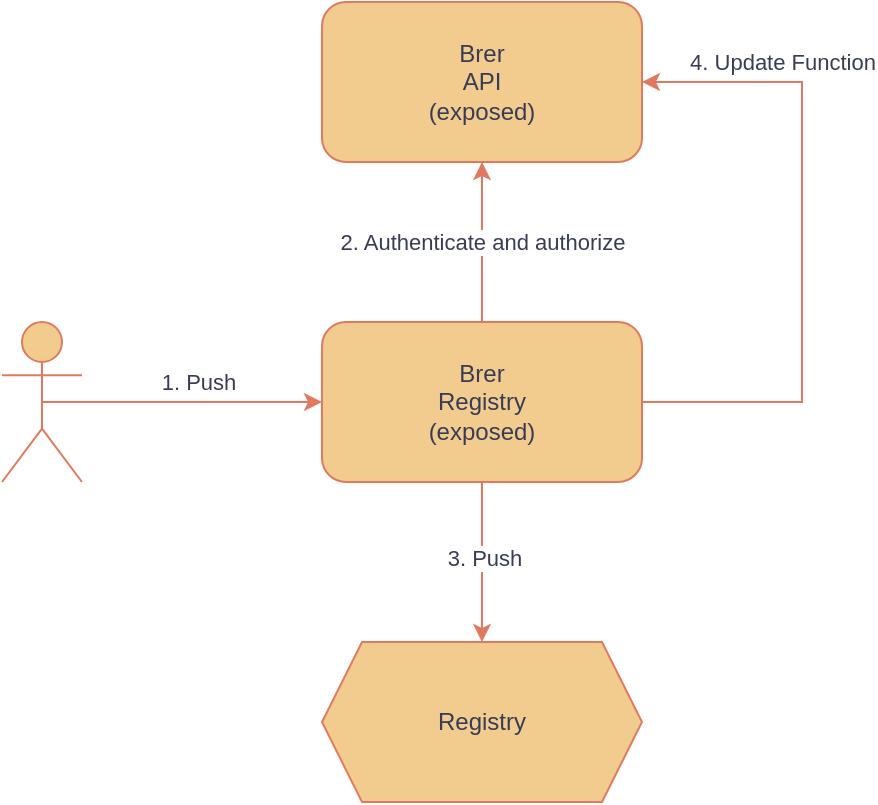 <mxfile version="22.1.3" type="device">
  <diagram id="OrzwV3mr8MmYFRWI4FPw" name="Page-1">
    <mxGraphModel dx="1728" dy="960" grid="1" gridSize="10" guides="1" tooltips="1" connect="1" arrows="1" fold="1" page="1" pageScale="1" pageWidth="1169" pageHeight="827" math="0" shadow="0">
      <root>
        <mxCell id="0" />
        <mxCell id="1" parent="0" />
        <mxCell id="DIRKOhyYY1kB8T5hL4NG-1" value="Registry" style="shape=hexagon;perimeter=hexagonPerimeter2;whiteSpace=wrap;html=1;fixedSize=1;labelBackgroundColor=none;fillColor=#F2CC8F;strokeColor=#E07A5F;fontColor=#393C56;" parent="1" vertex="1">
          <mxGeometry x="200" y="360" width="160" height="80" as="geometry" />
        </mxCell>
        <mxCell id="DIRKOhyYY1kB8T5hL4NG-2" value="" style="shape=umlActor;verticalLabelPosition=bottom;verticalAlign=top;html=1;outlineConnect=0;labelBackgroundColor=none;fillColor=#F2CC8F;strokeColor=#E07A5F;fontColor=#393C56;" parent="1" vertex="1">
          <mxGeometry x="40" y="200" width="40" height="80" as="geometry" />
        </mxCell>
        <mxCell id="DIRKOhyYY1kB8T5hL4NG-5" value="" style="endArrow=classic;html=1;rounded=0;exitX=0.5;exitY=0.5;exitDx=0;exitDy=0;exitPerimeter=0;labelBackgroundColor=none;fontColor=default;strokeColor=#E07A5F;entryX=0;entryY=0.5;entryDx=0;entryDy=0;edgeStyle=orthogonalEdgeStyle;" parent="1" source="DIRKOhyYY1kB8T5hL4NG-2" target="QY1sb0uudYHJONvEV0OL-1" edge="1">
          <mxGeometry width="50" height="50" relative="1" as="geometry">
            <mxPoint x="360" y="130" as="sourcePoint" />
            <mxPoint x="140" y="150" as="targetPoint" />
          </mxGeometry>
        </mxCell>
        <mxCell id="DIRKOhyYY1kB8T5hL4NG-6" value="1. Push" style="edgeLabel;html=1;align=center;verticalAlign=middle;resizable=0;points=[];labelBackgroundColor=default;fontColor=#393C56;" parent="DIRKOhyYY1kB8T5hL4NG-5" vertex="1" connectable="0">
          <mxGeometry x="-0.411" y="2" relative="1" as="geometry">
            <mxPoint x="37" y="-8" as="offset" />
          </mxGeometry>
        </mxCell>
        <mxCell id="vrF5SulU09djJEclyXpd-1" value="&lt;div&gt;Brer&lt;br&gt;&lt;/div&gt;&lt;div&gt;API&lt;/div&gt;&lt;div&gt;(exposed)&lt;br&gt;&lt;/div&gt;" style="rounded=1;whiteSpace=wrap;html=1;verticalAlign=middle;align=center;labelBackgroundColor=none;fillColor=#F2CC8F;strokeColor=#E07A5F;fontColor=#393C56;" parent="1" vertex="1">
          <mxGeometry x="200" y="40" width="160" height="80" as="geometry" />
        </mxCell>
        <mxCell id="QY1sb0uudYHJONvEV0OL-3" style="edgeStyle=orthogonalEdgeStyle;rounded=0;orthogonalLoop=1;jettySize=auto;html=1;exitX=0.5;exitY=0;exitDx=0;exitDy=0;entryX=0.5;entryY=1;entryDx=0;entryDy=0;strokeColor=#E07A5F;fontColor=#393C56;fillColor=#F2CC8F;" edge="1" parent="1" source="QY1sb0uudYHJONvEV0OL-1" target="vrF5SulU09djJEclyXpd-1">
          <mxGeometry relative="1" as="geometry" />
        </mxCell>
        <mxCell id="QY1sb0uudYHJONvEV0OL-4" value="&lt;div&gt;2. Authenticate and authorize&lt;br&gt;&lt;/div&gt;" style="edgeLabel;html=1;align=center;verticalAlign=middle;resizable=0;points=[];fontColor=#393C56;" vertex="1" connectable="0" parent="QY1sb0uudYHJONvEV0OL-3">
          <mxGeometry x="-0.306" y="-1" relative="1" as="geometry">
            <mxPoint x="-1" y="-12" as="offset" />
          </mxGeometry>
        </mxCell>
        <mxCell id="QY1sb0uudYHJONvEV0OL-5" style="edgeStyle=orthogonalEdgeStyle;rounded=0;orthogonalLoop=1;jettySize=auto;html=1;exitX=0.5;exitY=1;exitDx=0;exitDy=0;entryX=0.5;entryY=0;entryDx=0;entryDy=0;strokeColor=#E07A5F;fontColor=#393C56;fillColor=#F2CC8F;" edge="1" parent="1" source="QY1sb0uudYHJONvEV0OL-1" target="DIRKOhyYY1kB8T5hL4NG-1">
          <mxGeometry relative="1" as="geometry" />
        </mxCell>
        <mxCell id="QY1sb0uudYHJONvEV0OL-6" value="3. Push" style="edgeLabel;html=1;align=center;verticalAlign=middle;resizable=0;points=[];fontColor=#393C56;" vertex="1" connectable="0" parent="QY1sb0uudYHJONvEV0OL-5">
          <mxGeometry x="-0.048" y="1" relative="1" as="geometry">
            <mxPoint as="offset" />
          </mxGeometry>
        </mxCell>
        <mxCell id="QY1sb0uudYHJONvEV0OL-7" style="edgeStyle=orthogonalEdgeStyle;rounded=0;orthogonalLoop=1;jettySize=auto;html=1;exitX=1;exitY=0.5;exitDx=0;exitDy=0;entryX=1;entryY=0.5;entryDx=0;entryDy=0;strokeColor=#E07A5F;fontColor=#393C56;fillColor=#F2CC8F;" edge="1" parent="1" source="QY1sb0uudYHJONvEV0OL-1" target="vrF5SulU09djJEclyXpd-1">
          <mxGeometry relative="1" as="geometry">
            <Array as="points">
              <mxPoint x="440" y="240" />
              <mxPoint x="440" y="80" />
            </Array>
          </mxGeometry>
        </mxCell>
        <mxCell id="QY1sb0uudYHJONvEV0OL-8" value="4. Update Function" style="edgeLabel;html=1;align=center;verticalAlign=middle;resizable=0;points=[];fontColor=#393C56;" vertex="1" connectable="0" parent="QY1sb0uudYHJONvEV0OL-7">
          <mxGeometry x="0.312" y="-2" relative="1" as="geometry">
            <mxPoint x="-12" y="-40" as="offset" />
          </mxGeometry>
        </mxCell>
        <mxCell id="QY1sb0uudYHJONvEV0OL-1" value="&lt;div&gt;Brer&lt;br&gt;&lt;/div&gt;&lt;div&gt;Registry&lt;/div&gt;&lt;div&gt;(exposed)&lt;br&gt;&lt;/div&gt;" style="rounded=1;whiteSpace=wrap;html=1;verticalAlign=middle;align=center;labelBackgroundColor=none;fillColor=#F2CC8F;strokeColor=#E07A5F;fontColor=#393C56;" vertex="1" parent="1">
          <mxGeometry x="200" y="200" width="160" height="80" as="geometry" />
        </mxCell>
      </root>
    </mxGraphModel>
  </diagram>
</mxfile>
